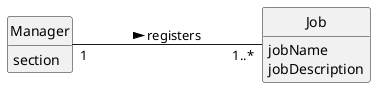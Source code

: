 @startuml
skinparam monochrome true
skinparam packageStyle rectangle
skinparam shadowing false

left to right direction

skinparam classAttributeIconSize 0

class Manager {
    section
}

class Job {
    jobName
    jobDescription
}

Manager "1" --- "1..*" Job: registers >

hide circle
hide methods

@enduml